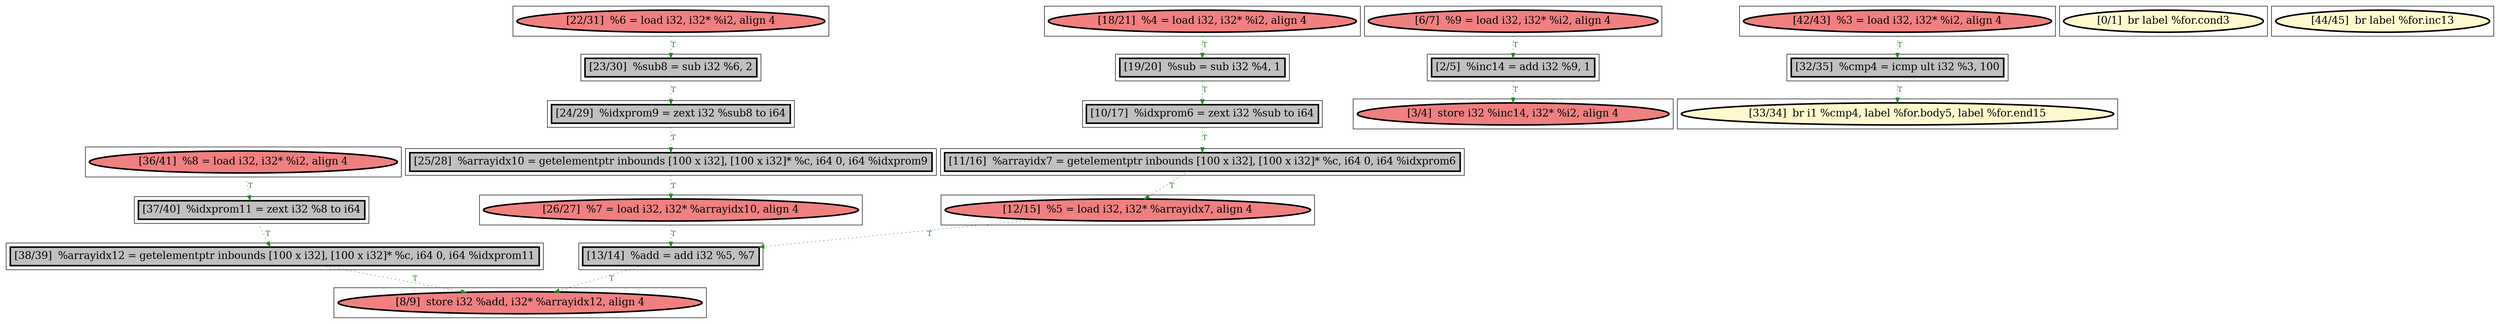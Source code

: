 
digraph G {



node417->node415 [style=dotted,color=forestgreen,label="T",fontcolor=forestgreen ]
node423->node433 [style=dotted,color=forestgreen,label="T",fontcolor=forestgreen ]
node414->node413 [style=dotted,color=forestgreen,label="T",fontcolor=forestgreen ]
node434->node432 [style=dotted,color=forestgreen,label="T",fontcolor=forestgreen ]
node413->node416 [style=dotted,color=forestgreen,label="T",fontcolor=forestgreen ]
node433->node417 [style=dotted,color=forestgreen,label="T",fontcolor=forestgreen ]
node418->node425 [style=dotted,color=forestgreen,label="T",fontcolor=forestgreen ]
node424->node418 [style=dotted,color=forestgreen,label="T",fontcolor=forestgreen ]
node426->node428 [style=dotted,color=forestgreen,label="T",fontcolor=forestgreen ]
node429->node422 [style=dotted,color=forestgreen,label="T",fontcolor=forestgreen ]
node419->node429 [style=dotted,color=forestgreen,label="T",fontcolor=forestgreen ]
node428->node430 [style=dotted,color=forestgreen,label="T",fontcolor=forestgreen ]
node422->node415 [style=dotted,color=forestgreen,label="T",fontcolor=forestgreen ]
node430->node423 [style=dotted,color=forestgreen,label="T",fontcolor=forestgreen ]
node427->node420 [style=dotted,color=forestgreen,label="T",fontcolor=forestgreen ]
node432->node421 [style=dotted,color=forestgreen,label="T",fontcolor=forestgreen ]
node421->node417 [style=dotted,color=forestgreen,label="T",fontcolor=forestgreen ]
node420->node434 [style=dotted,color=forestgreen,label="T",fontcolor=forestgreen ]


subgraph cluster22 {


node434 [penwidth=3.0,fontsize=20,fillcolor=grey,label="[10/17]  %idxprom6 = zext i32 %sub to i64",shape=rectangle,style=filled ]



}

subgraph cluster20 {


node432 [penwidth=3.0,fontsize=20,fillcolor=grey,label="[11/16]  %arrayidx7 = getelementptr inbounds [100 x i32], [100 x i32]* %c, i64 0, i64 %idxprom6",shape=rectangle,style=filled ]



}

subgraph cluster18 {


node430 [penwidth=3.0,fontsize=20,fillcolor=grey,label="[24/29]  %idxprom9 = zext i32 %sub8 to i64",shape=rectangle,style=filled ]



}

subgraph cluster16 {


node428 [penwidth=3.0,fontsize=20,fillcolor=grey,label="[23/30]  %sub8 = sub i32 %6, 2",shape=rectangle,style=filled ]



}

subgraph cluster17 {


node429 [penwidth=3.0,fontsize=20,fillcolor=grey,label="[37/40]  %idxprom11 = zext i32 %8 to i64",shape=rectangle,style=filled ]



}

subgraph cluster4 {


node416 [penwidth=3.0,fontsize=20,fillcolor=lightcoral,label="[3/4]  store i32 %inc14, i32* %i2, align 4",shape=ellipse,style=filled ]



}

subgraph cluster3 {


node415 [penwidth=3.0,fontsize=20,fillcolor=lightcoral,label="[8/9]  store i32 %add, i32* %arrayidx12, align 4",shape=ellipse,style=filled ]



}

subgraph cluster2 {


node414 [penwidth=3.0,fontsize=20,fillcolor=lightcoral,label="[6/7]  %9 = load i32, i32* %i2, align 4",shape=ellipse,style=filled ]



}

subgraph cluster1 {


node413 [penwidth=3.0,fontsize=20,fillcolor=grey,label="[2/5]  %inc14 = add i32 %9, 1",shape=rectangle,style=filled ]



}

subgraph cluster12 {


node424 [penwidth=3.0,fontsize=20,fillcolor=lightcoral,label="[42/43]  %3 = load i32, i32* %i2, align 4",shape=ellipse,style=filled ]



}

subgraph cluster5 {


node417 [penwidth=3.0,fontsize=20,fillcolor=grey,label="[13/14]  %add = add i32 %5, %7",shape=rectangle,style=filled ]



}

subgraph cluster0 {


node412 [penwidth=3.0,fontsize=20,fillcolor=lemonchiffon,label="[0/1]  br label %for.cond3",shape=ellipse,style=filled ]



}

subgraph cluster6 {


node418 [penwidth=3.0,fontsize=20,fillcolor=grey,label="[32/35]  %cmp4 = icmp ult i32 %3, 100",shape=rectangle,style=filled ]



}

subgraph cluster14 {


node426 [penwidth=3.0,fontsize=20,fillcolor=lightcoral,label="[22/31]  %6 = load i32, i32* %i2, align 4",shape=ellipse,style=filled ]



}

subgraph cluster7 {


node419 [penwidth=3.0,fontsize=20,fillcolor=lightcoral,label="[36/41]  %8 = load i32, i32* %i2, align 4",shape=ellipse,style=filled ]



}

subgraph cluster8 {


node420 [penwidth=3.0,fontsize=20,fillcolor=grey,label="[19/20]  %sub = sub i32 %4, 1",shape=rectangle,style=filled ]



}

subgraph cluster21 {


node433 [penwidth=3.0,fontsize=20,fillcolor=lightcoral,label="[26/27]  %7 = load i32, i32* %arrayidx10, align 4",shape=ellipse,style=filled ]



}

subgraph cluster9 {


node421 [penwidth=3.0,fontsize=20,fillcolor=lightcoral,label="[12/15]  %5 = load i32, i32* %arrayidx7, align 4",shape=ellipse,style=filled ]



}

subgraph cluster19 {


node431 [penwidth=3.0,fontsize=20,fillcolor=lemonchiffon,label="[44/45]  br label %for.inc13",shape=ellipse,style=filled ]



}

subgraph cluster10 {


node422 [penwidth=3.0,fontsize=20,fillcolor=grey,label="[38/39]  %arrayidx12 = getelementptr inbounds [100 x i32], [100 x i32]* %c, i64 0, i64 %idxprom11",shape=rectangle,style=filled ]



}

subgraph cluster11 {


node423 [penwidth=3.0,fontsize=20,fillcolor=grey,label="[25/28]  %arrayidx10 = getelementptr inbounds [100 x i32], [100 x i32]* %c, i64 0, i64 %idxprom9",shape=rectangle,style=filled ]



}

subgraph cluster13 {


node425 [penwidth=3.0,fontsize=20,fillcolor=lemonchiffon,label="[33/34]  br i1 %cmp4, label %for.body5, label %for.end15",shape=ellipse,style=filled ]



}

subgraph cluster15 {


node427 [penwidth=3.0,fontsize=20,fillcolor=lightcoral,label="[18/21]  %4 = load i32, i32* %i2, align 4",shape=ellipse,style=filled ]



}

}
